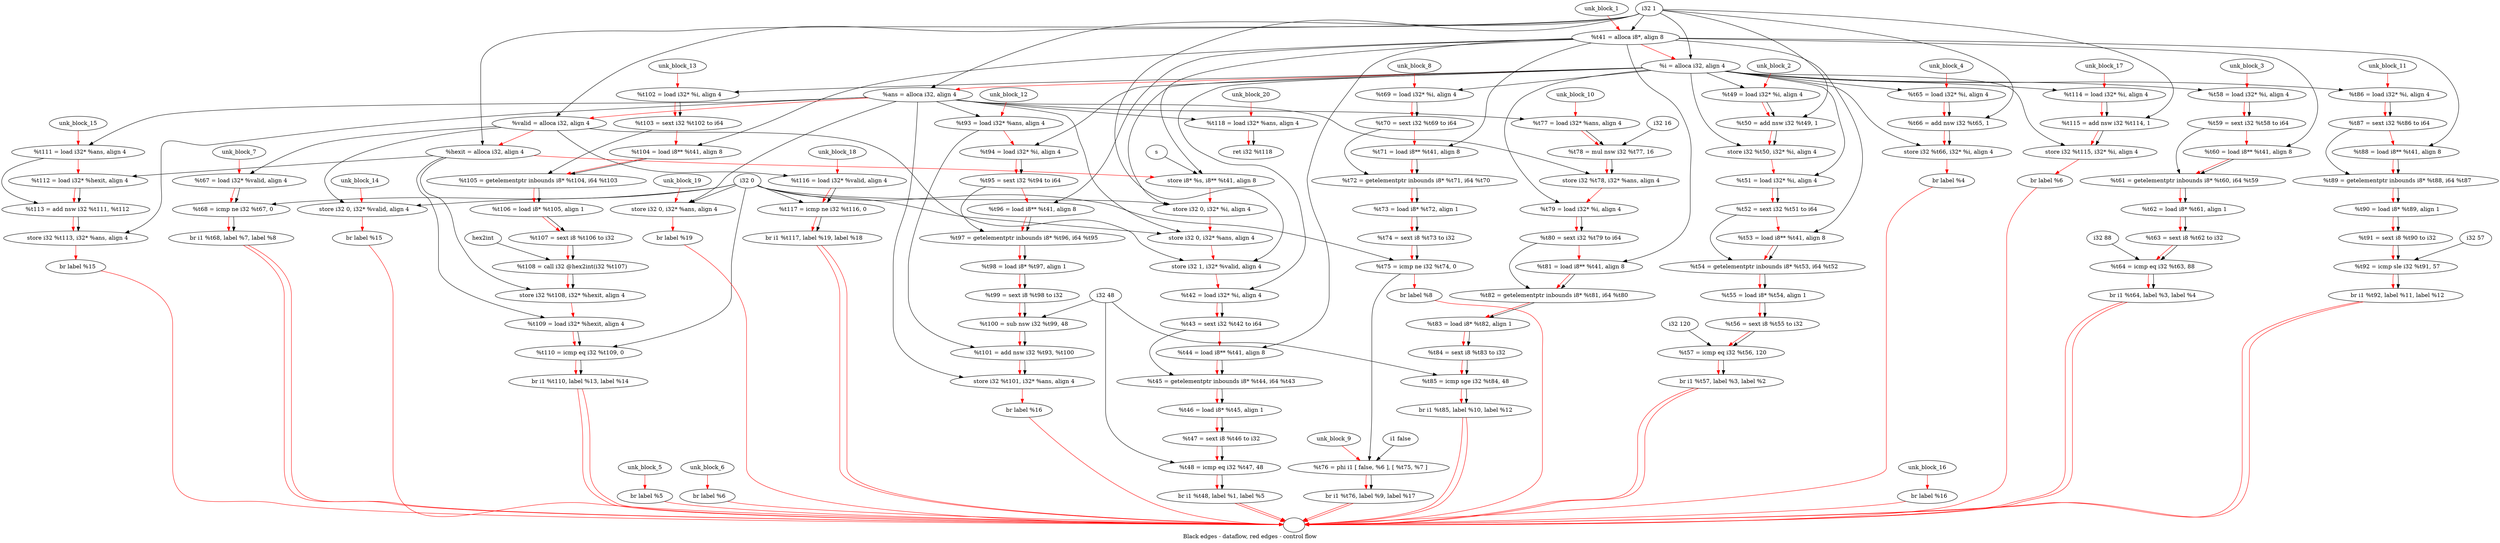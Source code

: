 digraph G {
compound=true
label="Black edges - dataflow, red edges - control flow"
"t41" [label="  %t41 = alloca i8*, align 8"]
"i" [label="  %i = alloca i32, align 4"]
"ans" [label="  %ans = alloca i32, align 4"]
"valid" [label="  %valid = alloca i32, align 4"]
"hexit" [label="  %hexit = alloca i32, align 4"]
"_1" [label="  store i8* %s, i8** %t41, align 8"]
"_2" [label="  store i32 0, i32* %i, align 4"]
"_3" [label="  store i32 0, i32* %ans, align 4"]
"_4" [label="  store i32 1, i32* %valid, align 4"]
"t42" [label="  %t42 = load i32* %i, align 4"]
"t43" [label="  %t43 = sext i32 %t42 to i64"]
"t44" [label="  %t44 = load i8** %t41, align 8"]
"t45" [label="  %t45 = getelementptr inbounds i8* %t44, i64 %t43"]
"t46" [label="  %t46 = load i8* %t45, align 1"]
"t47" [label="  %t47 = sext i8 %t46 to i32"]
"t48" [label="  %t48 = icmp eq i32 %t47, 48"]
"_5" [label="  br i1 %t48, label %1, label %5"]
"unk_block_1" -> "t41"[color=red]
"i32 1" -> "t41"
"t41" -> "i"[color=red weight=2]
"i32 1" -> "i"
"i" -> "ans"[color=red weight=2]
"i32 1" -> "ans"
"ans" -> "valid"[color=red weight=2]
"i32 1" -> "valid"
"valid" -> "hexit"[color=red weight=2]
"i32 1" -> "hexit"
"hexit" -> "_1"[color=red weight=2]
"s" -> "_1"
"t41" -> "_1"
"_1" -> "_2"[color=red weight=2]
"i32 0" -> "_2"
"i" -> "_2"
"_2" -> "_3"[color=red weight=2]
"i32 0" -> "_3"
"ans" -> "_3"
"_3" -> "_4"[color=red weight=2]
"i32 1" -> "_4"
"valid" -> "_4"
"_4" -> "t42"[color=red weight=2]
"i" -> "t42"
"t42" -> "t43"[color=red weight=2]
"t42" -> "t43"
"t43" -> "t44"[color=red weight=2]
"t41" -> "t44"
"t44" -> "t45"[color=red weight=2]
"t44" -> "t45"
"t43" -> "t45"
"t45" -> "t46"[color=red weight=2]
"t45" -> "t46"
"t46" -> "t47"[color=red weight=2]
"t46" -> "t47"
"t47" -> "t48"[color=red weight=2]
"t47" -> "t48"
"i32 48" -> "t48"
"t48" -> "_5"[color=red weight=2]
"t48" -> "_5"
"_5" -> ""[color=red]
"_5" -> ""[color=red]

"t49" [label="  %t49 = load i32* %i, align 4"]
"t50" [label="  %t50 = add nsw i32 %t49, 1"]
"_6" [label="  store i32 %t50, i32* %i, align 4"]
"t51" [label="  %t51 = load i32* %i, align 4"]
"t52" [label="  %t52 = sext i32 %t51 to i64"]
"t53" [label="  %t53 = load i8** %t41, align 8"]
"t54" [label="  %t54 = getelementptr inbounds i8* %t53, i64 %t52"]
"t55" [label="  %t55 = load i8* %t54, align 1"]
"t56" [label="  %t56 = sext i8 %t55 to i32"]
"t57" [label="  %t57 = icmp eq i32 %t56, 120"]
"_7" [label="  br i1 %t57, label %3, label %2"]
"unk_block_2" -> "t49"[color=red]
"i" -> "t49"
"t49" -> "t50"[color=red weight=2]
"t49" -> "t50"
"i32 1" -> "t50"
"t50" -> "_6"[color=red weight=2]
"t50" -> "_6"
"i" -> "_6"
"_6" -> "t51"[color=red weight=2]
"i" -> "t51"
"t51" -> "t52"[color=red weight=2]
"t51" -> "t52"
"t52" -> "t53"[color=red weight=2]
"t41" -> "t53"
"t53" -> "t54"[color=red weight=2]
"t53" -> "t54"
"t52" -> "t54"
"t54" -> "t55"[color=red weight=2]
"t54" -> "t55"
"t55" -> "t56"[color=red weight=2]
"t55" -> "t56"
"t56" -> "t57"[color=red weight=2]
"t56" -> "t57"
"i32 120" -> "t57"
"t57" -> "_7"[color=red weight=2]
"t57" -> "_7"
"_7" -> ""[color=red]
"_7" -> ""[color=red]

"t58" [label="  %t58 = load i32* %i, align 4"]
"t59" [label="  %t59 = sext i32 %t58 to i64"]
"t60" [label="  %t60 = load i8** %t41, align 8"]
"t61" [label="  %t61 = getelementptr inbounds i8* %t60, i64 %t59"]
"t62" [label="  %t62 = load i8* %t61, align 1"]
"t63" [label="  %t63 = sext i8 %t62 to i32"]
"t64" [label="  %t64 = icmp eq i32 %t63, 88"]
"_8" [label="  br i1 %t64, label %3, label %4"]
"unk_block_3" -> "t58"[color=red]
"i" -> "t58"
"t58" -> "t59"[color=red weight=2]
"t58" -> "t59"
"t59" -> "t60"[color=red weight=2]
"t41" -> "t60"
"t60" -> "t61"[color=red weight=2]
"t60" -> "t61"
"t59" -> "t61"
"t61" -> "t62"[color=red weight=2]
"t61" -> "t62"
"t62" -> "t63"[color=red weight=2]
"t62" -> "t63"
"t63" -> "t64"[color=red weight=2]
"t63" -> "t64"
"i32 88" -> "t64"
"t64" -> "_8"[color=red weight=2]
"t64" -> "_8"
"_8" -> ""[color=red]
"_8" -> ""[color=red]

"t65" [label="  %t65 = load i32* %i, align 4"]
"t66" [label="  %t66 = add nsw i32 %t65, 1"]
"_9" [label="  store i32 %t66, i32* %i, align 4"]
"_10" [label="  br label %4"]
"unk_block_4" -> "t65"[color=red]
"i" -> "t65"
"t65" -> "t66"[color=red weight=2]
"t65" -> "t66"
"i32 1" -> "t66"
"t66" -> "_9"[color=red weight=2]
"t66" -> "_9"
"i" -> "_9"
"_9" -> "_10"[color=red weight=2]
"_10" -> ""[color=red]

"_11" [label="  br label %5"]
"unk_block_5" -> "_11"[color=red]
"_11" -> ""[color=red]

"_12" [label="  br label %6"]
"unk_block_6" -> "_12"[color=red]
"_12" -> ""[color=red]

"t67" [label="  %t67 = load i32* %valid, align 4"]
"t68" [label="  %t68 = icmp ne i32 %t67, 0"]
"_13" [label="  br i1 %t68, label %7, label %8"]
"unk_block_7" -> "t67"[color=red]
"valid" -> "t67"
"t67" -> "t68"[color=red weight=2]
"t67" -> "t68"
"i32 0" -> "t68"
"t68" -> "_13"[color=red weight=2]
"t68" -> "_13"
"_13" -> ""[color=red]
"_13" -> ""[color=red]

"t69" [label="  %t69 = load i32* %i, align 4"]
"t70" [label="  %t70 = sext i32 %t69 to i64"]
"t71" [label="  %t71 = load i8** %t41, align 8"]
"t72" [label="  %t72 = getelementptr inbounds i8* %t71, i64 %t70"]
"t73" [label="  %t73 = load i8* %t72, align 1"]
"t74" [label="  %t74 = sext i8 %t73 to i32"]
"t75" [label="  %t75 = icmp ne i32 %t74, 0"]
"_14" [label="  br label %8"]
"unk_block_8" -> "t69"[color=red]
"i" -> "t69"
"t69" -> "t70"[color=red weight=2]
"t69" -> "t70"
"t70" -> "t71"[color=red weight=2]
"t41" -> "t71"
"t71" -> "t72"[color=red weight=2]
"t71" -> "t72"
"t70" -> "t72"
"t72" -> "t73"[color=red weight=2]
"t72" -> "t73"
"t73" -> "t74"[color=red weight=2]
"t73" -> "t74"
"t74" -> "t75"[color=red weight=2]
"t74" -> "t75"
"i32 0" -> "t75"
"t75" -> "_14"[color=red weight=2]
"_14" -> ""[color=red]

"t76" [label="  %t76 = phi i1 [ false, %6 ], [ %t75, %7 ]"]
"_15" [label="  br i1 %t76, label %9, label %17"]
"unk_block_9" -> "t76"[color=red]
"i1 false" -> "t76"
"t75" -> "t76"
"t76" -> "_15"[color=red weight=2]
"t76" -> "_15"
"_15" -> ""[color=red]
"_15" -> ""[color=red]

"t77" [label="  %t77 = load i32* %ans, align 4"]
"t78" [label="  %t78 = mul nsw i32 %t77, 16"]
"_16" [label="  store i32 %t78, i32* %ans, align 4"]
"t79" [label="  %t79 = load i32* %i, align 4"]
"t80" [label="  %t80 = sext i32 %t79 to i64"]
"t81" [label="  %t81 = load i8** %t41, align 8"]
"t82" [label="  %t82 = getelementptr inbounds i8* %t81, i64 %t80"]
"t83" [label="  %t83 = load i8* %t82, align 1"]
"t84" [label="  %t84 = sext i8 %t83 to i32"]
"t85" [label="  %t85 = icmp sge i32 %t84, 48"]
"_17" [label="  br i1 %t85, label %10, label %12"]
"unk_block_10" -> "t77"[color=red]
"ans" -> "t77"
"t77" -> "t78"[color=red weight=2]
"t77" -> "t78"
"i32 16" -> "t78"
"t78" -> "_16"[color=red weight=2]
"t78" -> "_16"
"ans" -> "_16"
"_16" -> "t79"[color=red weight=2]
"i" -> "t79"
"t79" -> "t80"[color=red weight=2]
"t79" -> "t80"
"t80" -> "t81"[color=red weight=2]
"t41" -> "t81"
"t81" -> "t82"[color=red weight=2]
"t81" -> "t82"
"t80" -> "t82"
"t82" -> "t83"[color=red weight=2]
"t82" -> "t83"
"t83" -> "t84"[color=red weight=2]
"t83" -> "t84"
"t84" -> "t85"[color=red weight=2]
"t84" -> "t85"
"i32 48" -> "t85"
"t85" -> "_17"[color=red weight=2]
"t85" -> "_17"
"_17" -> ""[color=red]
"_17" -> ""[color=red]

"t86" [label="  %t86 = load i32* %i, align 4"]
"t87" [label="  %t87 = sext i32 %t86 to i64"]
"t88" [label="  %t88 = load i8** %t41, align 8"]
"t89" [label="  %t89 = getelementptr inbounds i8* %t88, i64 %t87"]
"t90" [label="  %t90 = load i8* %t89, align 1"]
"t91" [label="  %t91 = sext i8 %t90 to i32"]
"t92" [label="  %t92 = icmp sle i32 %t91, 57"]
"_18" [label="  br i1 %t92, label %11, label %12"]
"unk_block_11" -> "t86"[color=red]
"i" -> "t86"
"t86" -> "t87"[color=red weight=2]
"t86" -> "t87"
"t87" -> "t88"[color=red weight=2]
"t41" -> "t88"
"t88" -> "t89"[color=red weight=2]
"t88" -> "t89"
"t87" -> "t89"
"t89" -> "t90"[color=red weight=2]
"t89" -> "t90"
"t90" -> "t91"[color=red weight=2]
"t90" -> "t91"
"t91" -> "t92"[color=red weight=2]
"t91" -> "t92"
"i32 57" -> "t92"
"t92" -> "_18"[color=red weight=2]
"t92" -> "_18"
"_18" -> ""[color=red]
"_18" -> ""[color=red]

"t93" [label="  %t93 = load i32* %ans, align 4"]
"t94" [label="  %t94 = load i32* %i, align 4"]
"t95" [label="  %t95 = sext i32 %t94 to i64"]
"t96" [label="  %t96 = load i8** %t41, align 8"]
"t97" [label="  %t97 = getelementptr inbounds i8* %t96, i64 %t95"]
"t98" [label="  %t98 = load i8* %t97, align 1"]
"t99" [label="  %t99 = sext i8 %t98 to i32"]
"t100" [label="  %t100 = sub nsw i32 %t99, 48"]
"t101" [label="  %t101 = add nsw i32 %t93, %t100"]
"_19" [label="  store i32 %t101, i32* %ans, align 4"]
"_20" [label="  br label %16"]
"unk_block_12" -> "t93"[color=red]
"ans" -> "t93"
"t93" -> "t94"[color=red weight=2]
"i" -> "t94"
"t94" -> "t95"[color=red weight=2]
"t94" -> "t95"
"t95" -> "t96"[color=red weight=2]
"t41" -> "t96"
"t96" -> "t97"[color=red weight=2]
"t96" -> "t97"
"t95" -> "t97"
"t97" -> "t98"[color=red weight=2]
"t97" -> "t98"
"t98" -> "t99"[color=red weight=2]
"t98" -> "t99"
"t99" -> "t100"[color=red weight=2]
"t99" -> "t100"
"i32 48" -> "t100"
"t100" -> "t101"[color=red weight=2]
"t93" -> "t101"
"t100" -> "t101"
"t101" -> "_19"[color=red weight=2]
"t101" -> "_19"
"ans" -> "_19"
"_19" -> "_20"[color=red weight=2]
"_20" -> ""[color=red]

"t102" [label="  %t102 = load i32* %i, align 4"]
"t103" [label="  %t103 = sext i32 %t102 to i64"]
"t104" [label="  %t104 = load i8** %t41, align 8"]
"t105" [label="  %t105 = getelementptr inbounds i8* %t104, i64 %t103"]
"t106" [label="  %t106 = load i8* %t105, align 1"]
"t107" [label="  %t107 = sext i8 %t106 to i32"]
"t108" [label="  %t108 = call i32 @hex2int(i32 %t107)"]
"_21" [label="  store i32 %t108, i32* %hexit, align 4"]
"t109" [label="  %t109 = load i32* %hexit, align 4"]
"t110" [label="  %t110 = icmp eq i32 %t109, 0"]
"_22" [label="  br i1 %t110, label %13, label %14"]
"unk_block_13" -> "t102"[color=red]
"i" -> "t102"
"t102" -> "t103"[color=red weight=2]
"t102" -> "t103"
"t103" -> "t104"[color=red weight=2]
"t41" -> "t104"
"t104" -> "t105"[color=red weight=2]
"t104" -> "t105"
"t103" -> "t105"
"t105" -> "t106"[color=red weight=2]
"t105" -> "t106"
"t106" -> "t107"[color=red weight=2]
"t106" -> "t107"
"t107" -> "t108"[color=red weight=2]
"t107" -> "t108"
"hex2int" -> "t108"
"t108" -> "_21"[color=red weight=2]
"t108" -> "_21"
"hexit" -> "_21"
"_21" -> "t109"[color=red weight=2]
"hexit" -> "t109"
"t109" -> "t110"[color=red weight=2]
"t109" -> "t110"
"i32 0" -> "t110"
"t110" -> "_22"[color=red weight=2]
"t110" -> "_22"
"_22" -> ""[color=red]
"_22" -> ""[color=red]

"_23" [label="  store i32 0, i32* %valid, align 4"]
"_24" [label="  br label %15"]
"unk_block_14" -> "_23"[color=red]
"i32 0" -> "_23"
"valid" -> "_23"
"_23" -> "_24"[color=red weight=2]
"_24" -> ""[color=red]

"t111" [label="  %t111 = load i32* %ans, align 4"]
"t112" [label="  %t112 = load i32* %hexit, align 4"]
"t113" [label="  %t113 = add nsw i32 %t111, %t112"]
"_25" [label="  store i32 %t113, i32* %ans, align 4"]
"_26" [label="  br label %15"]
"unk_block_15" -> "t111"[color=red]
"ans" -> "t111"
"t111" -> "t112"[color=red weight=2]
"hexit" -> "t112"
"t112" -> "t113"[color=red weight=2]
"t111" -> "t113"
"t112" -> "t113"
"t113" -> "_25"[color=red weight=2]
"t113" -> "_25"
"ans" -> "_25"
"_25" -> "_26"[color=red weight=2]
"_26" -> ""[color=red]

"_27" [label="  br label %16"]
"unk_block_16" -> "_27"[color=red]
"_27" -> ""[color=red]

"t114" [label="  %t114 = load i32* %i, align 4"]
"t115" [label="  %t115 = add nsw i32 %t114, 1"]
"_28" [label="  store i32 %t115, i32* %i, align 4"]
"_29" [label="  br label %6"]
"unk_block_17" -> "t114"[color=red]
"i" -> "t114"
"t114" -> "t115"[color=red weight=2]
"t114" -> "t115"
"i32 1" -> "t115"
"t115" -> "_28"[color=red weight=2]
"t115" -> "_28"
"i" -> "_28"
"_28" -> "_29"[color=red weight=2]
"_29" -> ""[color=red]

"t116" [label="  %t116 = load i32* %valid, align 4"]
"t117" [label="  %t117 = icmp ne i32 %t116, 0"]
"_30" [label="  br i1 %t117, label %19, label %18"]
"unk_block_18" -> "t116"[color=red]
"valid" -> "t116"
"t116" -> "t117"[color=red weight=2]
"t116" -> "t117"
"i32 0" -> "t117"
"t117" -> "_30"[color=red weight=2]
"t117" -> "_30"
"_30" -> ""[color=red]
"_30" -> ""[color=red]

"_31" [label="  store i32 0, i32* %ans, align 4"]
"_32" [label="  br label %19"]
"unk_block_19" -> "_31"[color=red]
"i32 0" -> "_31"
"ans" -> "_31"
"_31" -> "_32"[color=red weight=2]
"_32" -> ""[color=red]

"t118" [label="  %t118 = load i32* %ans, align 4"]
"_33" [label="  ret i32 %t118"]
"unk_block_20" -> "t118"[color=red]
"ans" -> "t118"
"t118" -> "_33"[color=red weight=2]
"t118" -> "_33"

}
